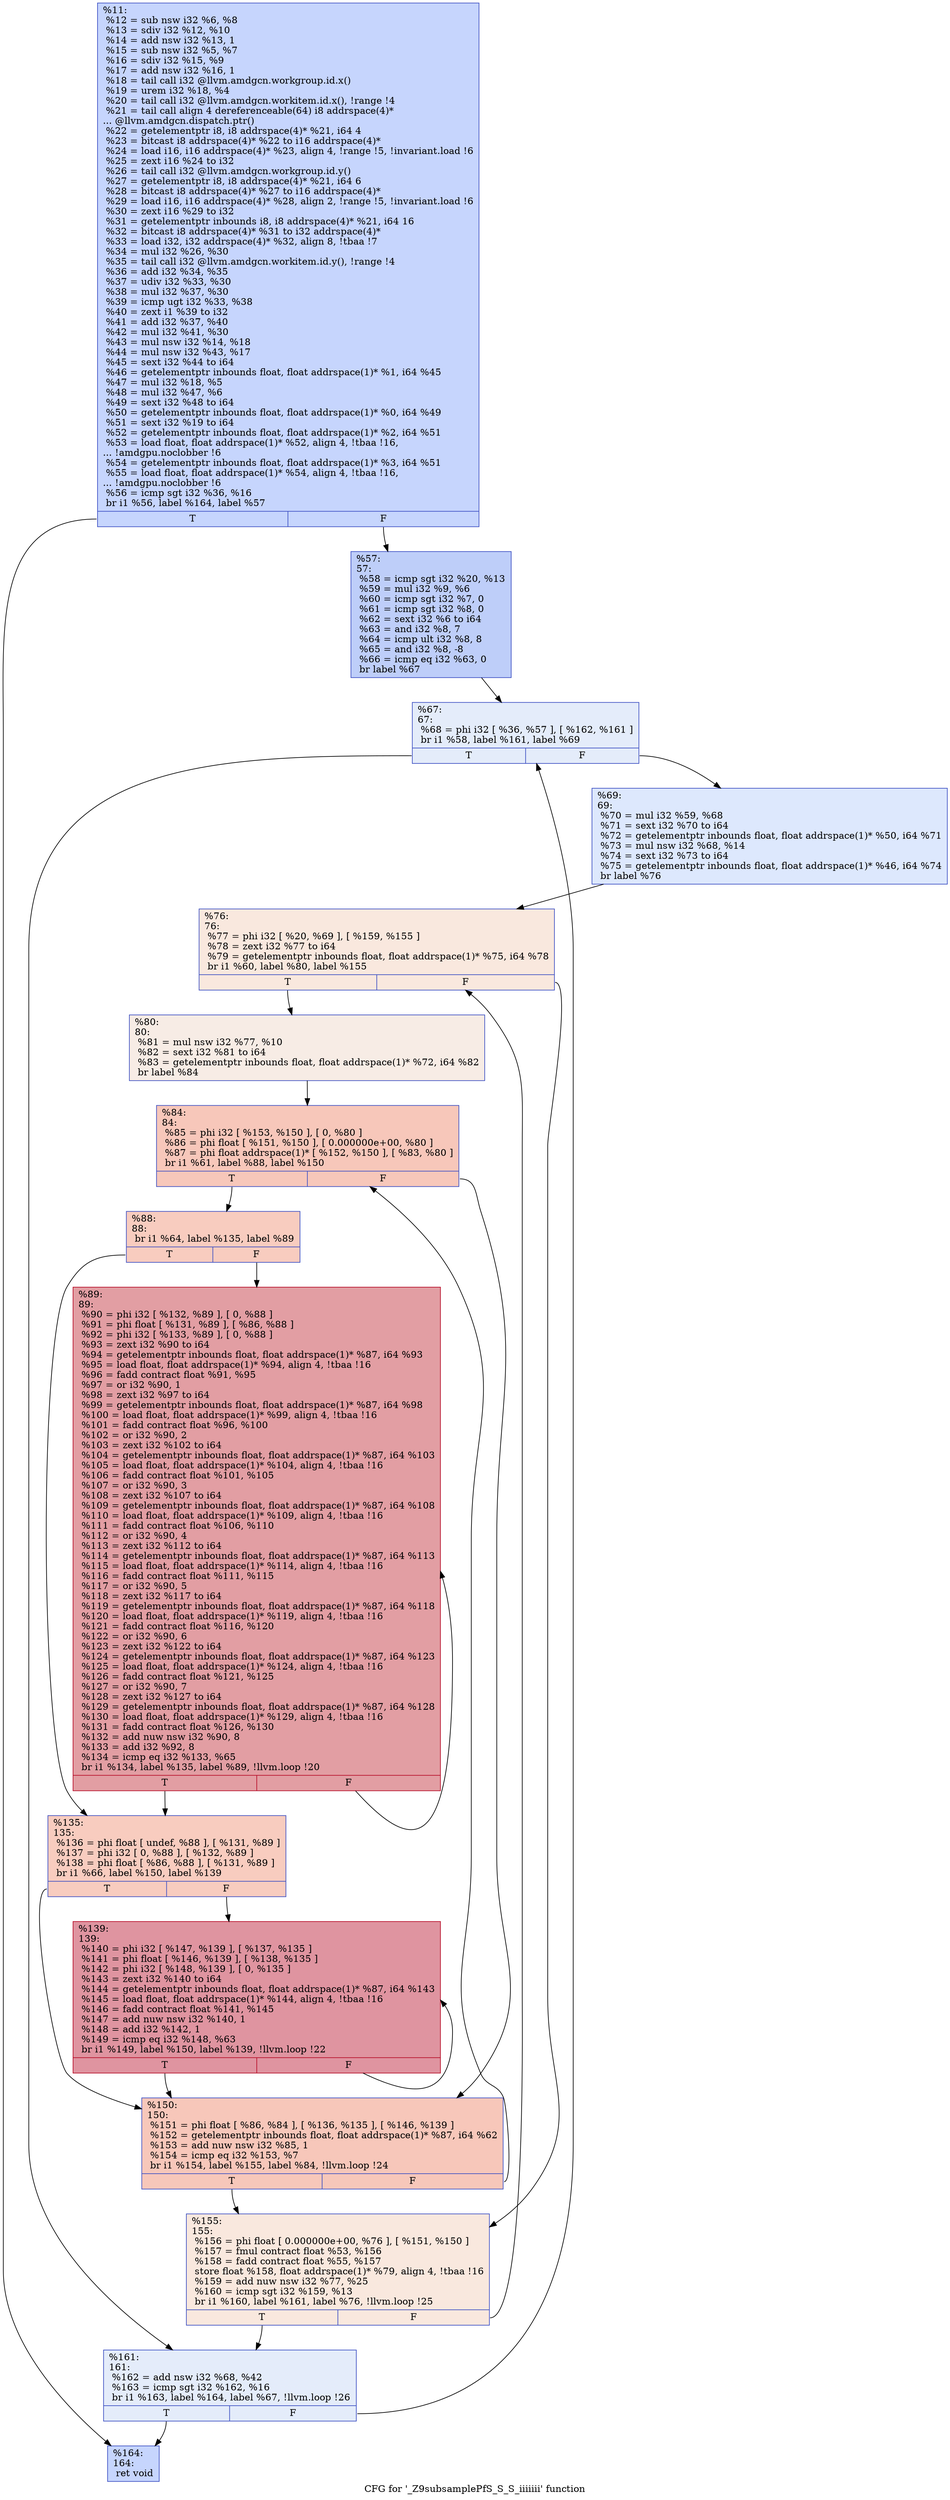 digraph "CFG for '_Z9subsamplePfS_S_S_iiiiiii' function" {
	label="CFG for '_Z9subsamplePfS_S_S_iiiiiii' function";

	Node0x55643b0 [shape=record,color="#3d50c3ff", style=filled, fillcolor="#7ea1fa70",label="{%11:\l  %12 = sub nsw i32 %6, %8\l  %13 = sdiv i32 %12, %10\l  %14 = add nsw i32 %13, 1\l  %15 = sub nsw i32 %5, %7\l  %16 = sdiv i32 %15, %9\l  %17 = add nsw i32 %16, 1\l  %18 = tail call i32 @llvm.amdgcn.workgroup.id.x()\l  %19 = urem i32 %18, %4\l  %20 = tail call i32 @llvm.amdgcn.workitem.id.x(), !range !4\l  %21 = tail call align 4 dereferenceable(64) i8 addrspace(4)*\l... @llvm.amdgcn.dispatch.ptr()\l  %22 = getelementptr i8, i8 addrspace(4)* %21, i64 4\l  %23 = bitcast i8 addrspace(4)* %22 to i16 addrspace(4)*\l  %24 = load i16, i16 addrspace(4)* %23, align 4, !range !5, !invariant.load !6\l  %25 = zext i16 %24 to i32\l  %26 = tail call i32 @llvm.amdgcn.workgroup.id.y()\l  %27 = getelementptr i8, i8 addrspace(4)* %21, i64 6\l  %28 = bitcast i8 addrspace(4)* %27 to i16 addrspace(4)*\l  %29 = load i16, i16 addrspace(4)* %28, align 2, !range !5, !invariant.load !6\l  %30 = zext i16 %29 to i32\l  %31 = getelementptr inbounds i8, i8 addrspace(4)* %21, i64 16\l  %32 = bitcast i8 addrspace(4)* %31 to i32 addrspace(4)*\l  %33 = load i32, i32 addrspace(4)* %32, align 8, !tbaa !7\l  %34 = mul i32 %26, %30\l  %35 = tail call i32 @llvm.amdgcn.workitem.id.y(), !range !4\l  %36 = add i32 %34, %35\l  %37 = udiv i32 %33, %30\l  %38 = mul i32 %37, %30\l  %39 = icmp ugt i32 %33, %38\l  %40 = zext i1 %39 to i32\l  %41 = add i32 %37, %40\l  %42 = mul i32 %41, %30\l  %43 = mul nsw i32 %14, %18\l  %44 = mul nsw i32 %43, %17\l  %45 = sext i32 %44 to i64\l  %46 = getelementptr inbounds float, float addrspace(1)* %1, i64 %45\l  %47 = mul i32 %18, %5\l  %48 = mul i32 %47, %6\l  %49 = sext i32 %48 to i64\l  %50 = getelementptr inbounds float, float addrspace(1)* %0, i64 %49\l  %51 = sext i32 %19 to i64\l  %52 = getelementptr inbounds float, float addrspace(1)* %2, i64 %51\l  %53 = load float, float addrspace(1)* %52, align 4, !tbaa !16,\l... !amdgpu.noclobber !6\l  %54 = getelementptr inbounds float, float addrspace(1)* %3, i64 %51\l  %55 = load float, float addrspace(1)* %54, align 4, !tbaa !16,\l... !amdgpu.noclobber !6\l  %56 = icmp sgt i32 %36, %16\l  br i1 %56, label %164, label %57\l|{<s0>T|<s1>F}}"];
	Node0x55643b0:s0 -> Node0x556a180;
	Node0x55643b0:s1 -> Node0x556a210;
	Node0x556a210 [shape=record,color="#3d50c3ff", style=filled, fillcolor="#6c8ff170",label="{%57:\l57:                                               \l  %58 = icmp sgt i32 %20, %13\l  %59 = mul i32 %9, %6\l  %60 = icmp sgt i32 %7, 0\l  %61 = icmp sgt i32 %8, 0\l  %62 = sext i32 %6 to i64\l  %63 = and i32 %8, 7\l  %64 = icmp ult i32 %8, 8\l  %65 = and i32 %8, -8\l  %66 = icmp eq i32 %63, 0\l  br label %67\l}"];
	Node0x556a210 -> Node0x55683b0;
	Node0x55683b0 [shape=record,color="#3d50c3ff", style=filled, fillcolor="#c1d4f470",label="{%67:\l67:                                               \l  %68 = phi i32 [ %36, %57 ], [ %162, %161 ]\l  br i1 %58, label %161, label %69\l|{<s0>T|<s1>F}}"];
	Node0x55683b0:s0 -> Node0x556ac00;
	Node0x55683b0:s1 -> Node0x556ad40;
	Node0x556ad40 [shape=record,color="#3d50c3ff", style=filled, fillcolor="#b2ccfb70",label="{%69:\l69:                                               \l  %70 = mul i32 %59, %68\l  %71 = sext i32 %70 to i64\l  %72 = getelementptr inbounds float, float addrspace(1)* %50, i64 %71\l  %73 = mul nsw i32 %68, %14\l  %74 = sext i32 %73 to i64\l  %75 = getelementptr inbounds float, float addrspace(1)* %46, i64 %74\l  br label %76\l}"];
	Node0x556ad40 -> Node0x556b1c0;
	Node0x556b1c0 [shape=record,color="#3d50c3ff", style=filled, fillcolor="#f2cab570",label="{%76:\l76:                                               \l  %77 = phi i32 [ %20, %69 ], [ %159, %155 ]\l  %78 = zext i32 %77 to i64\l  %79 = getelementptr inbounds float, float addrspace(1)* %75, i64 %78\l  br i1 %60, label %80, label %155\l|{<s0>T|<s1>F}}"];
	Node0x556b1c0:s0 -> Node0x556b4d0;
	Node0x556b1c0:s1 -> Node0x556b280;
	Node0x556b4d0 [shape=record,color="#3d50c3ff", style=filled, fillcolor="#ecd3c570",label="{%80:\l80:                                               \l  %81 = mul nsw i32 %77, %10\l  %82 = sext i32 %81 to i64\l  %83 = getelementptr inbounds float, float addrspace(1)* %72, i64 %82\l  br label %84\l}"];
	Node0x556b4d0 -> Node0x556b7b0;
	Node0x556b7b0 [shape=record,color="#3d50c3ff", style=filled, fillcolor="#ec7f6370",label="{%84:\l84:                                               \l  %85 = phi i32 [ %153, %150 ], [ 0, %80 ]\l  %86 = phi float [ %151, %150 ], [ 0.000000e+00, %80 ]\l  %87 = phi float addrspace(1)* [ %152, %150 ], [ %83, %80 ]\l  br i1 %61, label %88, label %150\l|{<s0>T|<s1>F}}"];
	Node0x556b7b0:s0 -> Node0x556c670;
	Node0x556b7b0:s1 -> Node0x556b8a0;
	Node0x556c670 [shape=record,color="#3d50c3ff", style=filled, fillcolor="#f08b6e70",label="{%88:\l88:                                               \l  br i1 %64, label %135, label %89\l|{<s0>T|<s1>F}}"];
	Node0x556c670:s0 -> Node0x556c7b0;
	Node0x556c670:s1 -> Node0x556c800;
	Node0x556c800 [shape=record,color="#b70d28ff", style=filled, fillcolor="#be242e70",label="{%89:\l89:                                               \l  %90 = phi i32 [ %132, %89 ], [ 0, %88 ]\l  %91 = phi float [ %131, %89 ], [ %86, %88 ]\l  %92 = phi i32 [ %133, %89 ], [ 0, %88 ]\l  %93 = zext i32 %90 to i64\l  %94 = getelementptr inbounds float, float addrspace(1)* %87, i64 %93\l  %95 = load float, float addrspace(1)* %94, align 4, !tbaa !16\l  %96 = fadd contract float %91, %95\l  %97 = or i32 %90, 1\l  %98 = zext i32 %97 to i64\l  %99 = getelementptr inbounds float, float addrspace(1)* %87, i64 %98\l  %100 = load float, float addrspace(1)* %99, align 4, !tbaa !16\l  %101 = fadd contract float %96, %100\l  %102 = or i32 %90, 2\l  %103 = zext i32 %102 to i64\l  %104 = getelementptr inbounds float, float addrspace(1)* %87, i64 %103\l  %105 = load float, float addrspace(1)* %104, align 4, !tbaa !16\l  %106 = fadd contract float %101, %105\l  %107 = or i32 %90, 3\l  %108 = zext i32 %107 to i64\l  %109 = getelementptr inbounds float, float addrspace(1)* %87, i64 %108\l  %110 = load float, float addrspace(1)* %109, align 4, !tbaa !16\l  %111 = fadd contract float %106, %110\l  %112 = or i32 %90, 4\l  %113 = zext i32 %112 to i64\l  %114 = getelementptr inbounds float, float addrspace(1)* %87, i64 %113\l  %115 = load float, float addrspace(1)* %114, align 4, !tbaa !16\l  %116 = fadd contract float %111, %115\l  %117 = or i32 %90, 5\l  %118 = zext i32 %117 to i64\l  %119 = getelementptr inbounds float, float addrspace(1)* %87, i64 %118\l  %120 = load float, float addrspace(1)* %119, align 4, !tbaa !16\l  %121 = fadd contract float %116, %120\l  %122 = or i32 %90, 6\l  %123 = zext i32 %122 to i64\l  %124 = getelementptr inbounds float, float addrspace(1)* %87, i64 %123\l  %125 = load float, float addrspace(1)* %124, align 4, !tbaa !16\l  %126 = fadd contract float %121, %125\l  %127 = or i32 %90, 7\l  %128 = zext i32 %127 to i64\l  %129 = getelementptr inbounds float, float addrspace(1)* %87, i64 %128\l  %130 = load float, float addrspace(1)* %129, align 4, !tbaa !16\l  %131 = fadd contract float %126, %130\l  %132 = add nuw nsw i32 %90, 8\l  %133 = add i32 %92, 8\l  %134 = icmp eq i32 %133, %65\l  br i1 %134, label %135, label %89, !llvm.loop !20\l|{<s0>T|<s1>F}}"];
	Node0x556c800:s0 -> Node0x556c7b0;
	Node0x556c800:s1 -> Node0x556c800;
	Node0x556c7b0 [shape=record,color="#3d50c3ff", style=filled, fillcolor="#f08b6e70",label="{%135:\l135:                                              \l  %136 = phi float [ undef, %88 ], [ %131, %89 ]\l  %137 = phi i32 [ 0, %88 ], [ %132, %89 ]\l  %138 = phi float [ %86, %88 ], [ %131, %89 ]\l  br i1 %66, label %150, label %139\l|{<s0>T|<s1>F}}"];
	Node0x556c7b0:s0 -> Node0x556b8a0;
	Node0x556c7b0:s1 -> Node0x556ef00;
	Node0x556ef00 [shape=record,color="#b70d28ff", style=filled, fillcolor="#b70d2870",label="{%139:\l139:                                              \l  %140 = phi i32 [ %147, %139 ], [ %137, %135 ]\l  %141 = phi float [ %146, %139 ], [ %138, %135 ]\l  %142 = phi i32 [ %148, %139 ], [ 0, %135 ]\l  %143 = zext i32 %140 to i64\l  %144 = getelementptr inbounds float, float addrspace(1)* %87, i64 %143\l  %145 = load float, float addrspace(1)* %144, align 4, !tbaa !16\l  %146 = fadd contract float %141, %145\l  %147 = add nuw nsw i32 %140, 1\l  %148 = add i32 %142, 1\l  %149 = icmp eq i32 %148, %63\l  br i1 %149, label %150, label %139, !llvm.loop !22\l|{<s0>T|<s1>F}}"];
	Node0x556ef00:s0 -> Node0x556b8a0;
	Node0x556ef00:s1 -> Node0x556ef00;
	Node0x556b8a0 [shape=record,color="#3d50c3ff", style=filled, fillcolor="#ec7f6370",label="{%150:\l150:                                              \l  %151 = phi float [ %86, %84 ], [ %136, %135 ], [ %146, %139 ]\l  %152 = getelementptr inbounds float, float addrspace(1)* %87, i64 %62\l  %153 = add nuw nsw i32 %85, 1\l  %154 = icmp eq i32 %153, %7\l  br i1 %154, label %155, label %84, !llvm.loop !24\l|{<s0>T|<s1>F}}"];
	Node0x556b8a0:s0 -> Node0x556b280;
	Node0x556b8a0:s1 -> Node0x556b7b0;
	Node0x556b280 [shape=record,color="#3d50c3ff", style=filled, fillcolor="#f2cab570",label="{%155:\l155:                                              \l  %156 = phi float [ 0.000000e+00, %76 ], [ %151, %150 ]\l  %157 = fmul contract float %53, %156\l  %158 = fadd contract float %55, %157\l  store float %158, float addrspace(1)* %79, align 4, !tbaa !16\l  %159 = add nuw nsw i32 %77, %25\l  %160 = icmp sgt i32 %159, %13\l  br i1 %160, label %161, label %76, !llvm.loop !25\l|{<s0>T|<s1>F}}"];
	Node0x556b280:s0 -> Node0x556ac00;
	Node0x556b280:s1 -> Node0x556b1c0;
	Node0x556ac00 [shape=record,color="#3d50c3ff", style=filled, fillcolor="#c1d4f470",label="{%161:\l161:                                              \l  %162 = add nsw i32 %68, %42\l  %163 = icmp sgt i32 %162, %16\l  br i1 %163, label %164, label %67, !llvm.loop !26\l|{<s0>T|<s1>F}}"];
	Node0x556ac00:s0 -> Node0x556a180;
	Node0x556ac00:s1 -> Node0x55683b0;
	Node0x556a180 [shape=record,color="#3d50c3ff", style=filled, fillcolor="#7ea1fa70",label="{%164:\l164:                                              \l  ret void\l}"];
}
